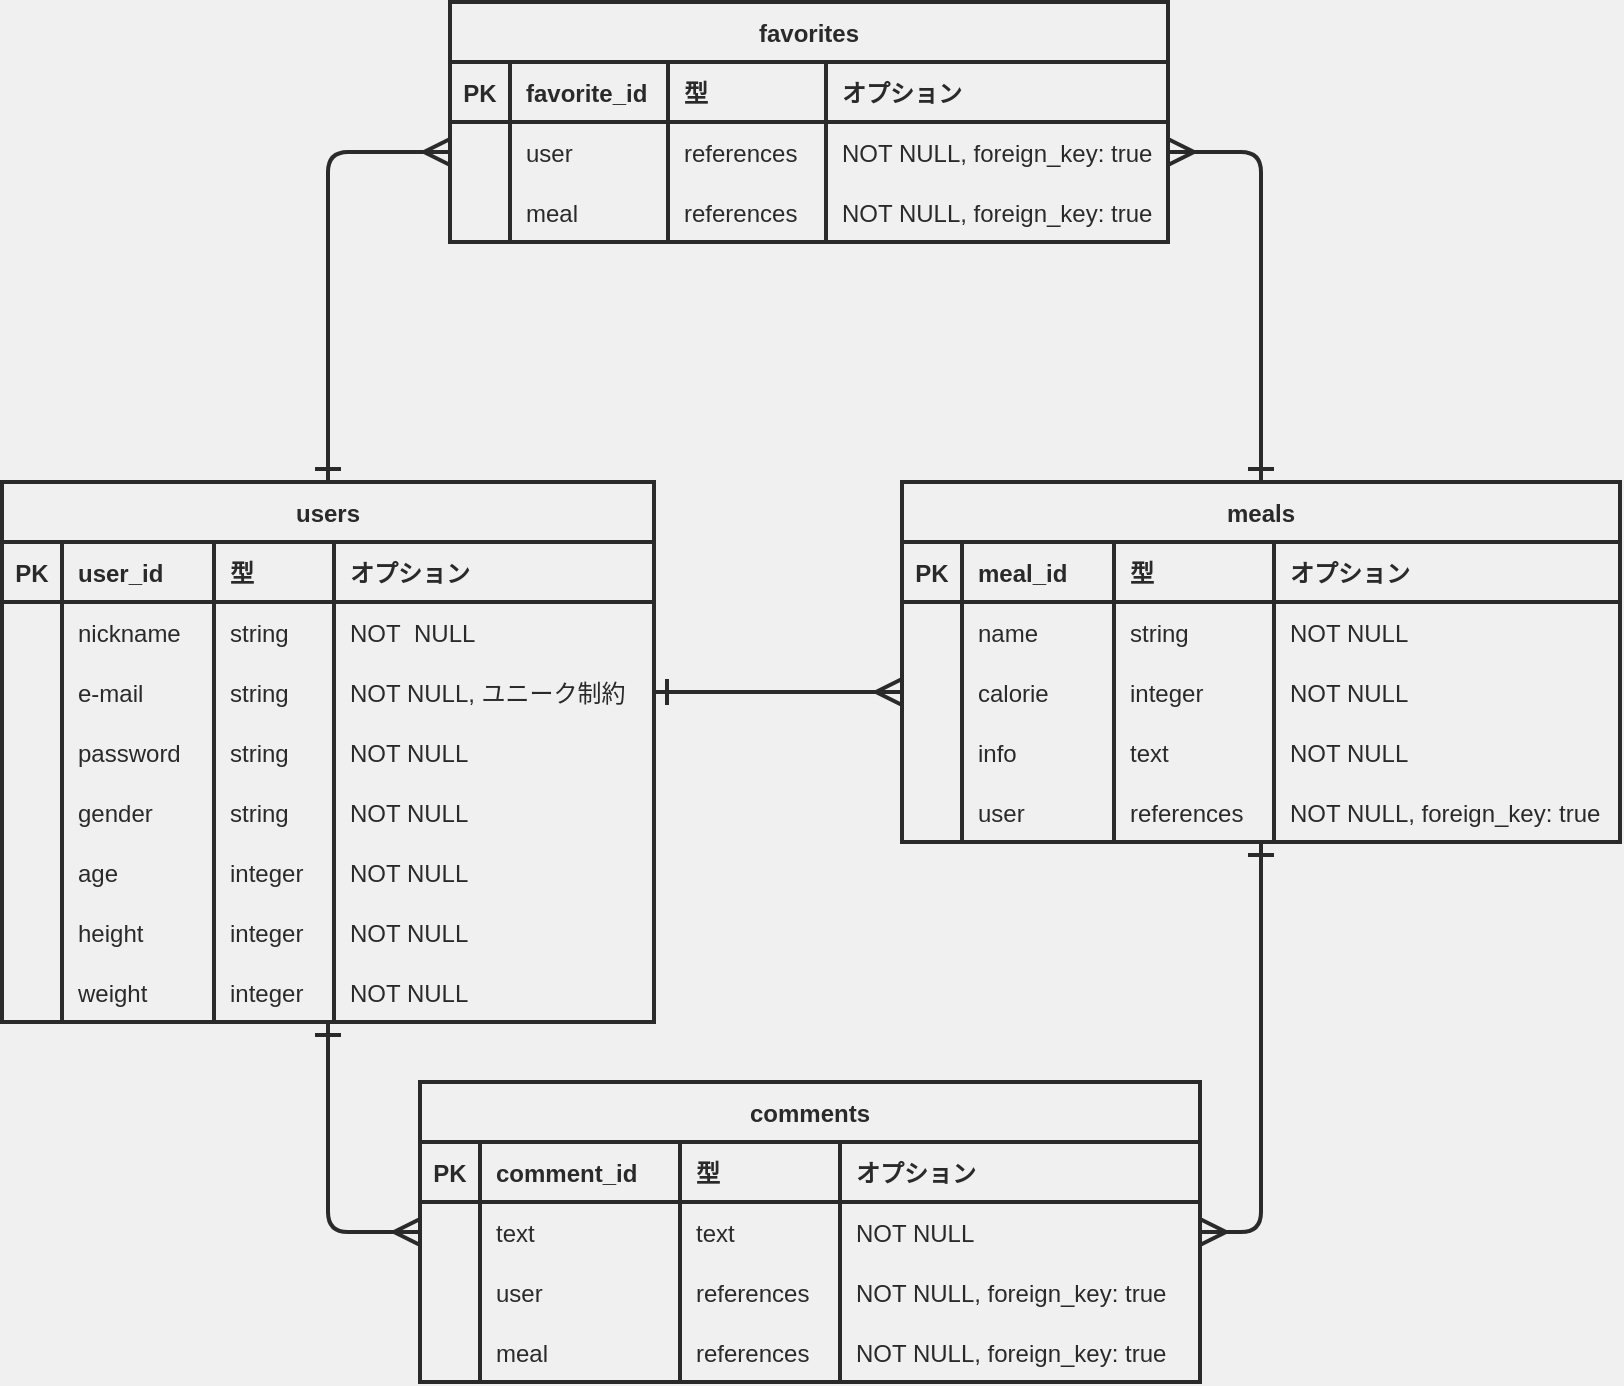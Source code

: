 <mxfile>
    <diagram id="DrynqbHt2Qc845_vZvNC" name="ページ1">
        <mxGraphModel dx="728" dy="680" grid="1" gridSize="10" guides="1" tooltips="1" connect="1" arrows="1" fold="1" page="1" pageScale="1" pageWidth="827" pageHeight="1169" background="#F0F0F0" math="0" shadow="0">
            <root>
                <mxCell id="0"/>
                <mxCell id="1" parent="0"/>
                <mxCell id="2" value="users" style="shape=table;startSize=30;container=1;collapsible=1;childLayout=tableLayout;fixedRows=1;rowLines=0;fontStyle=1;align=center;resizeLast=1;labelBorderColor=none;fontColor=#2A2A2A;fillColor=none;strokeColor=#2A2A2A;strokeWidth=2;" vertex="1" parent="1">
                    <mxGeometry x="10" y="320" width="326" height="270" as="geometry"/>
                </mxCell>
                <mxCell id="3" value="" style="shape=partialRectangle;collapsible=0;dropTarget=0;pointerEvents=0;top=0;left=0;bottom=1;right=0;points=[[0,0.5],[1,0.5]];portConstraint=eastwest;labelBorderColor=none;fontColor=#2A2A2A;fillColor=none;strokeColor=#2A2A2A;strokeWidth=2;" vertex="1" parent="2">
                    <mxGeometry y="30" width="326" height="30" as="geometry"/>
                </mxCell>
                <mxCell id="4" value="PK" style="shape=partialRectangle;connectable=0;top=0;left=0;bottom=0;right=0;fontStyle=1;overflow=hidden;labelBorderColor=none;fontColor=#2A2A2A;fillColor=none;strokeColor=#2A2A2A;strokeWidth=2;" vertex="1" parent="3">
                    <mxGeometry width="30" height="30" as="geometry"/>
                </mxCell>
                <mxCell id="5" value="user_id" style="shape=partialRectangle;connectable=0;top=0;left=0;bottom=0;right=0;align=left;spacingLeft=6;fontStyle=1;overflow=hidden;labelBorderColor=none;fontColor=#2A2A2A;fillColor=none;strokeColor=#2A2A2A;strokeWidth=2;" vertex="1" parent="3">
                    <mxGeometry x="30" width="76" height="30" as="geometry"/>
                </mxCell>
                <mxCell id="31" value="型" style="shape=partialRectangle;connectable=0;top=0;left=0;bottom=0;right=0;align=left;spacingLeft=6;fontStyle=1;overflow=hidden;labelBorderColor=none;fontColor=#2A2A2A;fillColor=none;strokeColor=#2A2A2A;strokeWidth=2;" vertex="1" parent="3">
                    <mxGeometry x="106" width="60" height="30" as="geometry"/>
                </mxCell>
                <mxCell id="24" value="オプション" style="shape=partialRectangle;connectable=0;top=0;left=0;bottom=0;right=0;align=left;spacingLeft=6;fontStyle=1;overflow=hidden;labelBorderColor=none;fontColor=#2A2A2A;fillColor=none;strokeColor=#2A2A2A;strokeWidth=2;" vertex="1" parent="3">
                    <mxGeometry x="166" width="160" height="30" as="geometry"/>
                </mxCell>
                <mxCell id="6" value="" style="shape=partialRectangle;collapsible=0;dropTarget=0;pointerEvents=0;top=0;left=0;bottom=0;right=0;points=[[0,0.5],[1,0.5]];portConstraint=eastwest;labelBorderColor=none;fontColor=#2A2A2A;fillColor=none;strokeColor=#2A2A2A;strokeWidth=2;" vertex="1" parent="2">
                    <mxGeometry y="60" width="326" height="30" as="geometry"/>
                </mxCell>
                <mxCell id="7" value="" style="shape=partialRectangle;connectable=0;top=0;left=0;bottom=0;right=0;editable=1;overflow=hidden;labelBorderColor=none;fontColor=#2A2A2A;fillColor=none;strokeColor=#2A2A2A;strokeWidth=2;" vertex="1" parent="6">
                    <mxGeometry width="30" height="30" as="geometry"/>
                </mxCell>
                <mxCell id="8" value="nickname" style="shape=partialRectangle;connectable=0;top=0;left=0;bottom=0;right=0;align=left;spacingLeft=6;overflow=hidden;labelBorderColor=none;fontColor=#2A2A2A;fillColor=none;strokeColor=#2A2A2A;strokeWidth=2;" vertex="1" parent="6">
                    <mxGeometry x="30" width="76" height="30" as="geometry"/>
                </mxCell>
                <mxCell id="32" value="string" style="shape=partialRectangle;connectable=0;top=0;left=0;bottom=0;right=0;align=left;spacingLeft=6;overflow=hidden;labelBorderColor=none;fontColor=#2A2A2A;fillColor=none;strokeColor=#2A2A2A;strokeWidth=2;" vertex="1" parent="6">
                    <mxGeometry x="106" width="60" height="30" as="geometry"/>
                </mxCell>
                <mxCell id="25" value="NOT  NULL" style="shape=partialRectangle;connectable=0;top=0;left=0;bottom=0;right=0;align=left;spacingLeft=6;overflow=hidden;labelBorderColor=none;fontColor=#2A2A2A;fillColor=none;strokeColor=#2A2A2A;strokeWidth=2;" vertex="1" parent="6">
                    <mxGeometry x="166" width="160" height="30" as="geometry"/>
                </mxCell>
                <mxCell id="15" value="" style="shape=partialRectangle;collapsible=0;dropTarget=0;pointerEvents=0;top=0;left=0;bottom=0;right=0;points=[[0,0.5],[1,0.5]];portConstraint=eastwest;labelBorderColor=none;fontColor=#2A2A2A;fillColor=none;strokeColor=#2A2A2A;strokeWidth=2;" vertex="1" parent="2">
                    <mxGeometry y="90" width="326" height="30" as="geometry"/>
                </mxCell>
                <mxCell id="16" value="" style="shape=partialRectangle;connectable=0;top=0;left=0;bottom=0;right=0;editable=1;overflow=hidden;labelBorderColor=none;fontColor=#2A2A2A;fillColor=none;strokeColor=#2A2A2A;strokeWidth=2;" vertex="1" parent="15">
                    <mxGeometry width="30" height="30" as="geometry"/>
                </mxCell>
                <mxCell id="17" value="e-mail" style="shape=partialRectangle;connectable=0;top=0;left=0;bottom=0;right=0;align=left;spacingLeft=6;overflow=hidden;labelBorderColor=none;fontColor=#2A2A2A;fillColor=none;strokeColor=#2A2A2A;strokeWidth=2;" vertex="1" parent="15">
                    <mxGeometry x="30" width="76" height="30" as="geometry"/>
                </mxCell>
                <mxCell id="33" value="string " style="shape=partialRectangle;connectable=0;top=0;left=0;bottom=0;right=0;align=left;spacingLeft=6;overflow=hidden;labelBorderColor=none;fontColor=#2A2A2A;fillColor=none;strokeColor=#2A2A2A;strokeWidth=2;" vertex="1" parent="15">
                    <mxGeometry x="106" width="60" height="30" as="geometry"/>
                </mxCell>
                <mxCell id="26" value="NOT NULL, ユニーク制約" style="shape=partialRectangle;connectable=0;top=0;left=0;bottom=0;right=0;align=left;spacingLeft=6;overflow=hidden;labelBorderColor=none;fontColor=#2A2A2A;fillColor=none;strokeColor=#2A2A2A;strokeWidth=2;" vertex="1" parent="15">
                    <mxGeometry x="166" width="160" height="30" as="geometry"/>
                </mxCell>
                <mxCell id="9" value="" style="shape=partialRectangle;collapsible=0;dropTarget=0;pointerEvents=0;top=0;left=0;bottom=0;right=0;points=[[0,0.5],[1,0.5]];portConstraint=eastwest;labelBorderColor=none;fontColor=#2A2A2A;fillColor=none;strokeColor=#2A2A2A;strokeWidth=2;" vertex="1" parent="2">
                    <mxGeometry y="120" width="326" height="30" as="geometry"/>
                </mxCell>
                <mxCell id="10" value="" style="shape=partialRectangle;connectable=0;top=0;left=0;bottom=0;right=0;editable=1;overflow=hidden;labelBorderColor=none;fontColor=#2A2A2A;fillColor=none;strokeColor=#2A2A2A;strokeWidth=2;" vertex="1" parent="9">
                    <mxGeometry width="30" height="30" as="geometry"/>
                </mxCell>
                <mxCell id="11" value="password" style="shape=partialRectangle;connectable=0;top=0;left=0;bottom=0;right=0;align=left;spacingLeft=6;overflow=hidden;labelBorderColor=none;fontColor=#2A2A2A;fillColor=none;strokeColor=#2A2A2A;strokeWidth=2;" vertex="1" parent="9">
                    <mxGeometry x="30" width="76" height="30" as="geometry"/>
                </mxCell>
                <mxCell id="34" value="string" style="shape=partialRectangle;connectable=0;top=0;left=0;bottom=0;right=0;align=left;spacingLeft=6;overflow=hidden;labelBorderColor=none;fontColor=#2A2A2A;fillColor=none;strokeColor=#2A2A2A;strokeWidth=2;" vertex="1" parent="9">
                    <mxGeometry x="106" width="60" height="30" as="geometry"/>
                </mxCell>
                <mxCell id="27" value="NOT NULL" style="shape=partialRectangle;connectable=0;top=0;left=0;bottom=0;right=0;align=left;spacingLeft=6;overflow=hidden;labelBorderColor=none;fontColor=#2A2A2A;fillColor=none;strokeColor=#2A2A2A;strokeWidth=2;" vertex="1" parent="9">
                    <mxGeometry x="166" width="160" height="30" as="geometry"/>
                </mxCell>
                <mxCell id="21" value="" style="shape=partialRectangle;collapsible=0;dropTarget=0;pointerEvents=0;top=0;left=0;bottom=0;right=0;points=[[0,0.5],[1,0.5]];portConstraint=eastwest;labelBorderColor=none;fontColor=#2A2A2A;fillColor=none;strokeColor=#2A2A2A;strokeWidth=2;" vertex="1" parent="2">
                    <mxGeometry y="150" width="326" height="30" as="geometry"/>
                </mxCell>
                <mxCell id="22" value="" style="shape=partialRectangle;connectable=0;top=0;left=0;bottom=0;right=0;editable=1;overflow=hidden;labelBorderColor=none;fontColor=#2A2A2A;fillColor=none;strokeColor=#2A2A2A;strokeWidth=2;" vertex="1" parent="21">
                    <mxGeometry width="30" height="30" as="geometry"/>
                </mxCell>
                <mxCell id="23" value="gender" style="shape=partialRectangle;connectable=0;top=0;left=0;bottom=0;right=0;align=left;spacingLeft=6;overflow=hidden;labelBorderColor=none;fontColor=#2A2A2A;fillColor=none;strokeColor=#2A2A2A;strokeWidth=2;" vertex="1" parent="21">
                    <mxGeometry x="30" width="76" height="30" as="geometry"/>
                </mxCell>
                <mxCell id="35" value="string" style="shape=partialRectangle;connectable=0;top=0;left=0;bottom=0;right=0;align=left;spacingLeft=6;overflow=hidden;labelBorderColor=none;fontColor=#2A2A2A;fillColor=none;strokeColor=#2A2A2A;strokeWidth=2;" vertex="1" parent="21">
                    <mxGeometry x="106" width="60" height="30" as="geometry"/>
                </mxCell>
                <mxCell id="28" value="NOT NULL" style="shape=partialRectangle;connectable=0;top=0;left=0;bottom=0;right=0;align=left;spacingLeft=6;overflow=hidden;labelBorderColor=none;fontColor=#2A2A2A;fillColor=none;strokeColor=#2A2A2A;strokeWidth=2;" vertex="1" parent="21">
                    <mxGeometry x="166" width="160" height="30" as="geometry"/>
                </mxCell>
                <mxCell id="112" value="" style="shape=partialRectangle;collapsible=0;dropTarget=0;pointerEvents=0;top=0;left=0;bottom=0;right=0;points=[[0,0.5],[1,0.5]];portConstraint=eastwest;labelBorderColor=none;fontColor=#2A2A2A;fillColor=none;strokeColor=#2A2A2A;strokeWidth=2;" vertex="1" parent="2">
                    <mxGeometry y="180" width="326" height="30" as="geometry"/>
                </mxCell>
                <mxCell id="113" value="" style="shape=partialRectangle;connectable=0;top=0;left=0;bottom=0;right=0;editable=1;overflow=hidden;labelBorderColor=none;fontColor=#2A2A2A;fillColor=none;strokeColor=#2A2A2A;strokeWidth=2;" vertex="1" parent="112">
                    <mxGeometry width="30" height="30" as="geometry"/>
                </mxCell>
                <mxCell id="114" value="age" style="shape=partialRectangle;connectable=0;top=0;left=0;bottom=0;right=0;align=left;spacingLeft=6;overflow=hidden;labelBorderColor=none;fontColor=#2A2A2A;fillColor=none;strokeColor=#2A2A2A;strokeWidth=2;" vertex="1" parent="112">
                    <mxGeometry x="30" width="76" height="30" as="geometry"/>
                </mxCell>
                <mxCell id="115" value="integer" style="shape=partialRectangle;connectable=0;top=0;left=0;bottom=0;right=0;align=left;spacingLeft=6;overflow=hidden;labelBorderColor=none;fontColor=#2A2A2A;fillColor=none;strokeColor=#2A2A2A;strokeWidth=2;" vertex="1" parent="112">
                    <mxGeometry x="106" width="60" height="30" as="geometry"/>
                </mxCell>
                <mxCell id="116" value="NOT NULL" style="shape=partialRectangle;connectable=0;top=0;left=0;bottom=0;right=0;align=left;spacingLeft=6;overflow=hidden;labelBorderColor=none;fontColor=#2A2A2A;fillColor=none;strokeColor=#2A2A2A;strokeWidth=2;" vertex="1" parent="112">
                    <mxGeometry x="166" width="160" height="30" as="geometry"/>
                </mxCell>
                <mxCell id="12" value="" style="shape=partialRectangle;collapsible=0;dropTarget=0;pointerEvents=0;top=0;left=0;bottom=0;right=0;points=[[0,0.5],[1,0.5]];portConstraint=eastwest;labelBorderColor=none;fontColor=#2A2A2A;fillColor=none;strokeColor=#2A2A2A;strokeWidth=2;" vertex="1" parent="2">
                    <mxGeometry y="210" width="326" height="30" as="geometry"/>
                </mxCell>
                <mxCell id="13" value="" style="shape=partialRectangle;connectable=0;top=0;left=0;bottom=0;right=0;editable=1;overflow=hidden;labelBorderColor=none;fontColor=#2A2A2A;fillColor=none;strokeColor=#2A2A2A;strokeWidth=2;" vertex="1" parent="12">
                    <mxGeometry width="30" height="30" as="geometry"/>
                </mxCell>
                <mxCell id="14" value="height" style="shape=partialRectangle;connectable=0;top=0;left=0;bottom=0;right=0;align=left;spacingLeft=6;overflow=hidden;labelBorderColor=none;fontColor=#2A2A2A;fillColor=none;strokeColor=#2A2A2A;strokeWidth=2;" vertex="1" parent="12">
                    <mxGeometry x="30" width="76" height="30" as="geometry"/>
                </mxCell>
                <mxCell id="36" value="integer" style="shape=partialRectangle;connectable=0;top=0;left=0;bottom=0;right=0;align=left;spacingLeft=6;overflow=hidden;labelBorderColor=none;fontColor=#2A2A2A;fillColor=none;strokeColor=#2A2A2A;strokeWidth=2;" vertex="1" parent="12">
                    <mxGeometry x="106" width="60" height="30" as="geometry"/>
                </mxCell>
                <mxCell id="29" value="NOT NULL" style="shape=partialRectangle;connectable=0;top=0;left=0;bottom=0;right=0;align=left;spacingLeft=6;overflow=hidden;labelBorderColor=none;fontColor=#2A2A2A;fillColor=none;strokeColor=#2A2A2A;strokeWidth=2;" vertex="1" parent="12">
                    <mxGeometry x="166" width="160" height="30" as="geometry"/>
                </mxCell>
                <mxCell id="18" value="" style="shape=partialRectangle;collapsible=0;dropTarget=0;pointerEvents=0;top=0;left=0;bottom=0;right=0;points=[[0,0.5],[1,0.5]];portConstraint=eastwest;labelBorderColor=none;fontColor=#2A2A2A;fillColor=none;strokeColor=#2A2A2A;strokeWidth=2;" vertex="1" parent="2">
                    <mxGeometry y="240" width="326" height="30" as="geometry"/>
                </mxCell>
                <mxCell id="19" value="" style="shape=partialRectangle;connectable=0;top=0;left=0;bottom=0;right=0;editable=1;overflow=hidden;labelBorderColor=none;fontColor=#2A2A2A;fillColor=none;strokeColor=#2A2A2A;strokeWidth=2;" vertex="1" parent="18">
                    <mxGeometry width="30" height="30" as="geometry"/>
                </mxCell>
                <mxCell id="20" value="weight" style="shape=partialRectangle;connectable=0;top=0;left=0;bottom=0;right=0;align=left;spacingLeft=6;overflow=hidden;labelBorderColor=none;fontColor=#2A2A2A;fillColor=none;strokeColor=#2A2A2A;strokeWidth=2;" vertex="1" parent="18">
                    <mxGeometry x="30" width="76" height="30" as="geometry"/>
                </mxCell>
                <mxCell id="37" value="integer" style="shape=partialRectangle;connectable=0;top=0;left=0;bottom=0;right=0;align=left;spacingLeft=6;overflow=hidden;labelBorderColor=none;fontColor=#2A2A2A;fillColor=none;strokeColor=#2A2A2A;strokeWidth=2;" vertex="1" parent="18">
                    <mxGeometry x="106" width="60" height="30" as="geometry"/>
                </mxCell>
                <mxCell id="30" value="NOT NULL" style="shape=partialRectangle;connectable=0;top=0;left=0;bottom=0;right=0;align=left;spacingLeft=6;overflow=hidden;labelBorderColor=none;fontColor=#2A2A2A;fillColor=none;strokeColor=#2A2A2A;strokeWidth=2;" vertex="1" parent="18">
                    <mxGeometry x="166" width="160" height="30" as="geometry"/>
                </mxCell>
                <mxCell id="38" value="meals" style="shape=table;startSize=30;container=1;collapsible=1;childLayout=tableLayout;fixedRows=1;rowLines=0;fontStyle=1;align=center;resizeLast=1;fontColor=#2A2A2A;fillColor=none;strokeColor=#2A2A2A;strokeWidth=2;" vertex="1" parent="1">
                    <mxGeometry x="460" y="320" width="359" height="180" as="geometry"/>
                </mxCell>
                <mxCell id="39" value="" style="shape=partialRectangle;collapsible=0;dropTarget=0;pointerEvents=0;top=0;left=0;bottom=1;right=0;points=[[0,0.5],[1,0.5]];portConstraint=eastwest;fontColor=#2A2A2A;fillColor=none;strokeColor=#2A2A2A;strokeWidth=2;" vertex="1" parent="38">
                    <mxGeometry y="30" width="359" height="30" as="geometry"/>
                </mxCell>
                <mxCell id="40" value="PK" style="shape=partialRectangle;connectable=0;top=0;left=0;bottom=0;right=0;fontStyle=1;overflow=hidden;fontColor=#2A2A2A;fillColor=none;strokeColor=#2A2A2A;strokeWidth=2;" vertex="1" parent="39">
                    <mxGeometry width="30" height="30" as="geometry"/>
                </mxCell>
                <mxCell id="41" value="meal_id" style="shape=partialRectangle;connectable=0;top=0;left=0;bottom=0;right=0;align=left;spacingLeft=6;fontStyle=1;overflow=hidden;fontColor=#2A2A2A;fillColor=none;strokeColor=#2A2A2A;strokeWidth=2;" vertex="1" parent="39">
                    <mxGeometry x="30" width="76" height="30" as="geometry"/>
                </mxCell>
                <mxCell id="54" value="型" style="shape=partialRectangle;connectable=0;top=0;left=0;bottom=0;right=0;align=left;spacingLeft=6;fontStyle=1;overflow=hidden;fontColor=#2A2A2A;fillColor=none;strokeColor=#2A2A2A;strokeWidth=2;" vertex="1" parent="39">
                    <mxGeometry x="106" width="80" height="30" as="geometry"/>
                </mxCell>
                <mxCell id="59" value="オプション" style="shape=partialRectangle;connectable=0;top=0;left=0;bottom=0;right=0;align=left;spacingLeft=6;fontStyle=1;overflow=hidden;fontColor=#2A2A2A;fillColor=none;strokeColor=#2A2A2A;strokeWidth=2;" vertex="1" parent="39">
                    <mxGeometry x="186" width="173" height="30" as="geometry"/>
                </mxCell>
                <mxCell id="42" value="" style="shape=partialRectangle;collapsible=0;dropTarget=0;pointerEvents=0;top=0;left=0;bottom=0;right=0;points=[[0,0.5],[1,0.5]];portConstraint=eastwest;fontColor=#2A2A2A;fillColor=none;strokeColor=#2A2A2A;strokeWidth=2;" vertex="1" parent="38">
                    <mxGeometry y="60" width="359" height="30" as="geometry"/>
                </mxCell>
                <mxCell id="43" value="" style="shape=partialRectangle;connectable=0;top=0;left=0;bottom=0;right=0;editable=1;overflow=hidden;fontColor=#2A2A2A;fillColor=none;strokeColor=#2A2A2A;strokeWidth=2;" vertex="1" parent="42">
                    <mxGeometry width="30" height="30" as="geometry"/>
                </mxCell>
                <mxCell id="44" value="name" style="shape=partialRectangle;connectable=0;top=0;left=0;bottom=0;right=0;align=left;spacingLeft=6;overflow=hidden;fontColor=#2A2A2A;fillColor=none;strokeColor=#2A2A2A;strokeWidth=2;" vertex="1" parent="42">
                    <mxGeometry x="30" width="76" height="30" as="geometry"/>
                </mxCell>
                <mxCell id="55" value="string" style="shape=partialRectangle;connectable=0;top=0;left=0;bottom=0;right=0;align=left;spacingLeft=6;overflow=hidden;fontColor=#2A2A2A;fillColor=none;strokeColor=#2A2A2A;strokeWidth=2;" vertex="1" parent="42">
                    <mxGeometry x="106" width="80" height="30" as="geometry"/>
                </mxCell>
                <mxCell id="60" value="NOT NULL" style="shape=partialRectangle;connectable=0;top=0;left=0;bottom=0;right=0;align=left;spacingLeft=6;overflow=hidden;fontColor=#2A2A2A;fillColor=none;strokeColor=#2A2A2A;strokeWidth=2;" vertex="1" parent="42">
                    <mxGeometry x="186" width="173" height="30" as="geometry"/>
                </mxCell>
                <mxCell id="45" value="" style="shape=partialRectangle;collapsible=0;dropTarget=0;pointerEvents=0;top=0;left=0;bottom=0;right=0;points=[[0,0.5],[1,0.5]];portConstraint=eastwest;fontColor=#2A2A2A;fillColor=none;strokeColor=#2A2A2A;strokeWidth=2;" vertex="1" parent="38">
                    <mxGeometry y="90" width="359" height="30" as="geometry"/>
                </mxCell>
                <mxCell id="46" value="" style="shape=partialRectangle;connectable=0;top=0;left=0;bottom=0;right=0;editable=1;overflow=hidden;fontColor=#2A2A2A;fillColor=none;strokeColor=#2A2A2A;strokeWidth=2;" vertex="1" parent="45">
                    <mxGeometry width="30" height="30" as="geometry"/>
                </mxCell>
                <mxCell id="47" value="calorie" style="shape=partialRectangle;connectable=0;top=0;left=0;bottom=0;right=0;align=left;spacingLeft=6;overflow=hidden;fontColor=#2A2A2A;fillColor=none;strokeColor=#2A2A2A;strokeWidth=2;" vertex="1" parent="45">
                    <mxGeometry x="30" width="76" height="30" as="geometry"/>
                </mxCell>
                <mxCell id="56" value="integer" style="shape=partialRectangle;connectable=0;top=0;left=0;bottom=0;right=0;align=left;spacingLeft=6;overflow=hidden;fontColor=#2A2A2A;fillColor=none;strokeColor=#2A2A2A;strokeWidth=2;" vertex="1" parent="45">
                    <mxGeometry x="106" width="80" height="30" as="geometry"/>
                </mxCell>
                <mxCell id="61" value="NOT NULL" style="shape=partialRectangle;connectable=0;top=0;left=0;bottom=0;right=0;align=left;spacingLeft=6;overflow=hidden;fontColor=#2A2A2A;fillColor=none;strokeColor=#2A2A2A;strokeWidth=2;" vertex="1" parent="45">
                    <mxGeometry x="186" width="173" height="30" as="geometry"/>
                </mxCell>
                <mxCell id="48" value="" style="shape=partialRectangle;collapsible=0;dropTarget=0;pointerEvents=0;top=0;left=0;bottom=0;right=0;points=[[0,0.5],[1,0.5]];portConstraint=eastwest;fontColor=#2A2A2A;fillColor=none;strokeColor=#2A2A2A;strokeWidth=2;" vertex="1" parent="38">
                    <mxGeometry y="120" width="359" height="30" as="geometry"/>
                </mxCell>
                <mxCell id="49" value="" style="shape=partialRectangle;connectable=0;top=0;left=0;bottom=0;right=0;editable=1;overflow=hidden;fontColor=#2A2A2A;fillColor=none;strokeColor=#2A2A2A;strokeWidth=2;" vertex="1" parent="48">
                    <mxGeometry width="30" height="30" as="geometry"/>
                </mxCell>
                <mxCell id="50" value="info" style="shape=partialRectangle;connectable=0;top=0;left=0;bottom=0;right=0;align=left;spacingLeft=6;overflow=hidden;fontColor=#2A2A2A;fillColor=none;strokeColor=#2A2A2A;strokeWidth=2;" vertex="1" parent="48">
                    <mxGeometry x="30" width="76" height="30" as="geometry"/>
                </mxCell>
                <mxCell id="57" value="text" style="shape=partialRectangle;connectable=0;top=0;left=0;bottom=0;right=0;align=left;spacingLeft=6;overflow=hidden;fontColor=#2A2A2A;fillColor=none;strokeColor=#2A2A2A;strokeWidth=2;" vertex="1" parent="48">
                    <mxGeometry x="106" width="80" height="30" as="geometry"/>
                </mxCell>
                <mxCell id="62" value="NOT NULL" style="shape=partialRectangle;connectable=0;top=0;left=0;bottom=0;right=0;align=left;spacingLeft=6;overflow=hidden;fontColor=#2A2A2A;fillColor=none;strokeColor=#2A2A2A;strokeWidth=2;" vertex="1" parent="48">
                    <mxGeometry x="186" width="173" height="30" as="geometry"/>
                </mxCell>
                <mxCell id="51" value="" style="shape=partialRectangle;collapsible=0;dropTarget=0;pointerEvents=0;top=0;left=0;bottom=0;right=0;points=[[0,0.5],[1,0.5]];portConstraint=eastwest;fontColor=#2A2A2A;fillColor=none;strokeColor=#2A2A2A;strokeWidth=2;" vertex="1" parent="38">
                    <mxGeometry y="150" width="359" height="30" as="geometry"/>
                </mxCell>
                <mxCell id="52" value="" style="shape=partialRectangle;connectable=0;top=0;left=0;bottom=0;right=0;editable=1;overflow=hidden;fontColor=#2A2A2A;fillColor=none;strokeColor=#2A2A2A;strokeWidth=2;" vertex="1" parent="51">
                    <mxGeometry width="30" height="30" as="geometry"/>
                </mxCell>
                <mxCell id="53" value="user" style="shape=partialRectangle;connectable=0;top=0;left=0;bottom=0;right=0;align=left;spacingLeft=6;overflow=hidden;fontColor=#2A2A2A;fillColor=none;strokeColor=#2A2A2A;strokeWidth=2;" vertex="1" parent="51">
                    <mxGeometry x="30" width="76" height="30" as="geometry"/>
                </mxCell>
                <mxCell id="58" value="references" style="shape=partialRectangle;connectable=0;top=0;left=0;bottom=0;right=0;align=left;spacingLeft=6;overflow=hidden;fontColor=#2A2A2A;fillColor=none;strokeColor=#2A2A2A;strokeWidth=2;" vertex="1" parent="51">
                    <mxGeometry x="106" width="80" height="30" as="geometry"/>
                </mxCell>
                <mxCell id="63" value="NOT NULL, foreign_key: true" style="shape=partialRectangle;connectable=0;top=0;left=0;bottom=0;right=0;align=left;spacingLeft=6;overflow=hidden;fontColor=#2A2A2A;fillColor=none;strokeColor=#2A2A2A;strokeWidth=2;" vertex="1" parent="51">
                    <mxGeometry x="186" width="173" height="30" as="geometry"/>
                </mxCell>
                <mxCell id="64" value="comments" style="shape=table;startSize=30;container=1;collapsible=1;childLayout=tableLayout;fixedRows=1;rowLines=0;fontStyle=1;align=center;resizeLast=1;fontColor=#2A2A2A;fillColor=none;strokeColor=#2A2A2A;strokeWidth=2;" vertex="1" parent="1">
                    <mxGeometry x="219" y="620" width="390" height="150" as="geometry"/>
                </mxCell>
                <mxCell id="65" value="" style="shape=partialRectangle;collapsible=0;dropTarget=0;pointerEvents=0;top=0;left=0;bottom=1;right=0;points=[[0,0.5],[1,0.5]];portConstraint=eastwest;fontColor=#2A2A2A;fillColor=none;strokeColor=#2A2A2A;strokeWidth=2;" vertex="1" parent="64">
                    <mxGeometry y="30" width="390" height="30" as="geometry"/>
                </mxCell>
                <mxCell id="66" value="PK" style="shape=partialRectangle;connectable=0;top=0;left=0;bottom=0;right=0;fontStyle=1;overflow=hidden;fontColor=#2A2A2A;fillColor=none;strokeColor=#2A2A2A;strokeWidth=2;" vertex="1" parent="65">
                    <mxGeometry width="30" height="30" as="geometry"/>
                </mxCell>
                <mxCell id="67" value="comment_id" style="shape=partialRectangle;connectable=0;top=0;left=0;bottom=0;right=0;align=left;spacingLeft=6;fontStyle=1;overflow=hidden;fontColor=#2A2A2A;fillColor=none;strokeColor=#2A2A2A;strokeWidth=2;" vertex="1" parent="65">
                    <mxGeometry x="30" width="100" height="30" as="geometry"/>
                </mxCell>
                <mxCell id="81" value="型" style="shape=partialRectangle;connectable=0;top=0;left=0;bottom=0;right=0;align=left;spacingLeft=6;fontStyle=1;overflow=hidden;fontColor=#2A2A2A;fillColor=none;strokeColor=#2A2A2A;strokeWidth=2;" vertex="1" parent="65">
                    <mxGeometry x="130" width="80" height="30" as="geometry"/>
                </mxCell>
                <mxCell id="77" value="オプション" style="shape=partialRectangle;connectable=0;top=0;left=0;bottom=0;right=0;align=left;spacingLeft=6;fontStyle=1;overflow=hidden;fontColor=#2A2A2A;fillColor=none;strokeColor=#2A2A2A;strokeWidth=2;" vertex="1" parent="65">
                    <mxGeometry x="210" width="180" height="30" as="geometry"/>
                </mxCell>
                <mxCell id="68" value="" style="shape=partialRectangle;collapsible=0;dropTarget=0;pointerEvents=0;top=0;left=0;bottom=0;right=0;points=[[0,0.5],[1,0.5]];portConstraint=eastwest;fontColor=#2A2A2A;fillColor=none;strokeColor=#2A2A2A;strokeWidth=2;" vertex="1" parent="64">
                    <mxGeometry y="60" width="390" height="30" as="geometry"/>
                </mxCell>
                <mxCell id="69" value="" style="shape=partialRectangle;connectable=0;top=0;left=0;bottom=0;right=0;editable=1;overflow=hidden;fontColor=#2A2A2A;fillColor=none;strokeColor=#2A2A2A;strokeWidth=2;" vertex="1" parent="68">
                    <mxGeometry width="30" height="30" as="geometry"/>
                </mxCell>
                <mxCell id="70" value="text" style="shape=partialRectangle;connectable=0;top=0;left=0;bottom=0;right=0;align=left;spacingLeft=6;overflow=hidden;fontColor=#2A2A2A;fillColor=none;strokeColor=#2A2A2A;strokeWidth=2;" vertex="1" parent="68">
                    <mxGeometry x="30" width="100" height="30" as="geometry"/>
                </mxCell>
                <mxCell id="82" value="text" style="shape=partialRectangle;connectable=0;top=0;left=0;bottom=0;right=0;align=left;spacingLeft=6;overflow=hidden;fontColor=#2A2A2A;fillColor=none;strokeColor=#2A2A2A;strokeWidth=2;" vertex="1" parent="68">
                    <mxGeometry x="130" width="80" height="30" as="geometry"/>
                </mxCell>
                <mxCell id="78" value="NOT NULL" style="shape=partialRectangle;connectable=0;top=0;left=0;bottom=0;right=0;align=left;spacingLeft=6;overflow=hidden;fontColor=#2A2A2A;fillColor=none;strokeColor=#2A2A2A;strokeWidth=2;" vertex="1" parent="68">
                    <mxGeometry x="210" width="180" height="30" as="geometry"/>
                </mxCell>
                <mxCell id="71" value="" style="shape=partialRectangle;collapsible=0;dropTarget=0;pointerEvents=0;top=0;left=0;bottom=0;right=0;points=[[0,0.5],[1,0.5]];portConstraint=eastwest;fontColor=#2A2A2A;fillColor=none;strokeColor=#2A2A2A;strokeWidth=2;" vertex="1" parent="64">
                    <mxGeometry y="90" width="390" height="30" as="geometry"/>
                </mxCell>
                <mxCell id="72" value="" style="shape=partialRectangle;connectable=0;top=0;left=0;bottom=0;right=0;editable=1;overflow=hidden;fontColor=#2A2A2A;fillColor=none;strokeColor=#2A2A2A;strokeWidth=2;" vertex="1" parent="71">
                    <mxGeometry width="30" height="30" as="geometry"/>
                </mxCell>
                <mxCell id="73" value="user" style="shape=partialRectangle;connectable=0;top=0;left=0;bottom=0;right=0;align=left;spacingLeft=6;overflow=hidden;fontColor=#2A2A2A;fillColor=none;strokeColor=#2A2A2A;strokeWidth=2;" vertex="1" parent="71">
                    <mxGeometry x="30" width="100" height="30" as="geometry"/>
                </mxCell>
                <mxCell id="83" value="references" style="shape=partialRectangle;connectable=0;top=0;left=0;bottom=0;right=0;align=left;spacingLeft=6;overflow=hidden;fontColor=#2A2A2A;fillColor=none;strokeColor=#2A2A2A;strokeWidth=2;" vertex="1" parent="71">
                    <mxGeometry x="130" width="80" height="30" as="geometry"/>
                </mxCell>
                <mxCell id="79" value="NOT NULL, foreign_key: true" style="shape=partialRectangle;connectable=0;top=0;left=0;bottom=0;right=0;align=left;spacingLeft=6;overflow=hidden;fontColor=#2A2A2A;fillColor=none;strokeColor=#2A2A2A;strokeWidth=2;" vertex="1" parent="71">
                    <mxGeometry x="210" width="180" height="30" as="geometry"/>
                </mxCell>
                <mxCell id="74" value="" style="shape=partialRectangle;collapsible=0;dropTarget=0;pointerEvents=0;top=0;left=0;bottom=0;right=0;points=[[0,0.5],[1,0.5]];portConstraint=eastwest;fontColor=#2A2A2A;fillColor=none;strokeColor=#2A2A2A;strokeWidth=2;" vertex="1" parent="64">
                    <mxGeometry y="120" width="390" height="30" as="geometry"/>
                </mxCell>
                <mxCell id="75" value="" style="shape=partialRectangle;connectable=0;top=0;left=0;bottom=0;right=0;editable=1;overflow=hidden;fontColor=#2A2A2A;fillColor=none;strokeColor=#2A2A2A;strokeWidth=2;" vertex="1" parent="74">
                    <mxGeometry width="30" height="30" as="geometry"/>
                </mxCell>
                <mxCell id="76" value="meal" style="shape=partialRectangle;connectable=0;top=0;left=0;bottom=0;right=0;align=left;spacingLeft=6;overflow=hidden;fontColor=#2A2A2A;fillColor=none;strokeColor=#2A2A2A;strokeWidth=2;" vertex="1" parent="74">
                    <mxGeometry x="30" width="100" height="30" as="geometry"/>
                </mxCell>
                <mxCell id="84" value="references" style="shape=partialRectangle;connectable=0;top=0;left=0;bottom=0;right=0;align=left;spacingLeft=6;overflow=hidden;fontColor=#2A2A2A;fillColor=none;strokeColor=#2A2A2A;strokeWidth=2;" vertex="1" parent="74">
                    <mxGeometry x="130" width="80" height="30" as="geometry"/>
                </mxCell>
                <mxCell id="80" value="NOT NULL, foreign_key: true" style="shape=partialRectangle;connectable=0;top=0;left=0;bottom=0;right=0;align=left;spacingLeft=6;overflow=hidden;fontColor=#2A2A2A;fillColor=none;strokeColor=#2A2A2A;strokeWidth=2;" vertex="1" parent="74">
                    <mxGeometry x="210" width="180" height="30" as="geometry"/>
                </mxCell>
                <mxCell id="85" value="favorites" style="shape=table;startSize=30;container=1;collapsible=1;childLayout=tableLayout;fixedRows=1;rowLines=0;fontStyle=1;align=center;resizeLast=1;strokeWidth=2;perimeterSpacing=0;fillColor=none;fontColor=#2A2A2A;strokeColor=#2A2A2A;" vertex="1" parent="1">
                    <mxGeometry x="234" y="80" width="359" height="120" as="geometry"/>
                </mxCell>
                <mxCell id="86" value="" style="shape=partialRectangle;collapsible=0;dropTarget=0;pointerEvents=0;top=0;left=0;bottom=1;right=0;points=[[0,0.5],[1,0.5]];portConstraint=eastwest;strokeWidth=2;perimeterSpacing=0;fillColor=none;fontColor=#2A2A2A;strokeColor=#2A2A2A;" vertex="1" parent="85">
                    <mxGeometry y="30" width="359" height="30" as="geometry"/>
                </mxCell>
                <mxCell id="87" value="PK" style="shape=partialRectangle;connectable=0;top=0;left=0;bottom=0;right=0;fontStyle=1;overflow=hidden;strokeWidth=2;perimeterSpacing=0;fillColor=none;fontColor=#2A2A2A;strokeColor=#2A2A2A;" vertex="1" parent="86">
                    <mxGeometry width="30" height="30" as="geometry"/>
                </mxCell>
                <mxCell id="88" value="favorite_id" style="shape=partialRectangle;connectable=0;top=0;left=0;bottom=0;right=0;align=left;spacingLeft=6;fontStyle=1;overflow=hidden;strokeWidth=2;perimeterSpacing=0;fillColor=none;fontColor=#2A2A2A;strokeColor=#2A2A2A;" vertex="1" parent="86">
                    <mxGeometry x="30" width="79" height="30" as="geometry"/>
                </mxCell>
                <mxCell id="101" value="型" style="shape=partialRectangle;connectable=0;top=0;left=0;bottom=0;right=0;align=left;spacingLeft=6;fontStyle=1;overflow=hidden;strokeWidth=2;perimeterSpacing=0;fillColor=none;fontColor=#2A2A2A;strokeColor=#2A2A2A;" vertex="1" parent="86">
                    <mxGeometry x="109" width="79" height="30" as="geometry"/>
                </mxCell>
                <mxCell id="98" value="オプション" style="shape=partialRectangle;connectable=0;top=0;left=0;bottom=0;right=0;align=left;spacingLeft=6;fontStyle=1;overflow=hidden;strokeWidth=2;perimeterSpacing=0;fillColor=none;fontColor=#2A2A2A;strokeColor=#2A2A2A;" vertex="1" parent="86">
                    <mxGeometry x="188" width="171" height="30" as="geometry"/>
                </mxCell>
                <mxCell id="89" value="" style="shape=partialRectangle;collapsible=0;dropTarget=0;pointerEvents=0;top=0;left=0;bottom=0;right=0;points=[[0,0.5],[1,0.5]];portConstraint=eastwest;strokeWidth=2;perimeterSpacing=0;fillColor=none;fontColor=#2A2A2A;strokeColor=#2A2A2A;" vertex="1" parent="85">
                    <mxGeometry y="60" width="359" height="30" as="geometry"/>
                </mxCell>
                <mxCell id="90" value="" style="shape=partialRectangle;connectable=0;top=0;left=0;bottom=0;right=0;editable=1;overflow=hidden;strokeWidth=2;perimeterSpacing=0;fillColor=none;fontColor=#2A2A2A;strokeColor=#2A2A2A;" vertex="1" parent="89">
                    <mxGeometry width="30" height="30" as="geometry"/>
                </mxCell>
                <mxCell id="91" value="user" style="shape=partialRectangle;connectable=0;top=0;left=0;bottom=0;right=0;align=left;spacingLeft=6;overflow=hidden;strokeWidth=2;perimeterSpacing=0;fillColor=none;fontColor=#2A2A2A;strokeColor=#2A2A2A;" vertex="1" parent="89">
                    <mxGeometry x="30" width="79" height="30" as="geometry"/>
                </mxCell>
                <mxCell id="102" value="references" style="shape=partialRectangle;connectable=0;top=0;left=0;bottom=0;right=0;align=left;spacingLeft=6;overflow=hidden;strokeWidth=2;perimeterSpacing=0;fillColor=none;fontColor=#2A2A2A;strokeColor=#2A2A2A;" vertex="1" parent="89">
                    <mxGeometry x="109" width="79" height="30" as="geometry"/>
                </mxCell>
                <mxCell id="99" value="NOT NULL, foreign_key: true" style="shape=partialRectangle;connectable=0;top=0;left=0;bottom=0;right=0;align=left;spacingLeft=6;overflow=hidden;strokeWidth=2;perimeterSpacing=0;fillColor=none;fontColor=#2A2A2A;strokeColor=#2A2A2A;" vertex="1" parent="89">
                    <mxGeometry x="188" width="171" height="30" as="geometry"/>
                </mxCell>
                <mxCell id="92" value="" style="shape=partialRectangle;collapsible=0;dropTarget=0;pointerEvents=0;top=0;left=0;bottom=0;right=0;points=[[0,0.5],[1,0.5]];portConstraint=eastwest;strokeWidth=2;perimeterSpacing=0;fillColor=none;fontColor=#2A2A2A;strokeColor=#2A2A2A;" vertex="1" parent="85">
                    <mxGeometry y="90" width="359" height="30" as="geometry"/>
                </mxCell>
                <mxCell id="93" value="" style="shape=partialRectangle;connectable=0;top=0;left=0;bottom=0;right=0;editable=1;overflow=hidden;strokeWidth=2;perimeterSpacing=0;fillColor=none;fontColor=#2A2A2A;strokeColor=#2A2A2A;" vertex="1" parent="92">
                    <mxGeometry width="30" height="30" as="geometry"/>
                </mxCell>
                <mxCell id="94" value="meal" style="shape=partialRectangle;connectable=0;top=0;left=0;bottom=0;right=0;align=left;spacingLeft=6;overflow=hidden;strokeWidth=2;perimeterSpacing=0;fillColor=none;fontColor=#2A2A2A;strokeColor=#2A2A2A;" vertex="1" parent="92">
                    <mxGeometry x="30" width="79" height="30" as="geometry"/>
                </mxCell>
                <mxCell id="103" value="references" style="shape=partialRectangle;connectable=0;top=0;left=0;bottom=0;right=0;align=left;spacingLeft=6;overflow=hidden;strokeWidth=2;perimeterSpacing=0;fillColor=none;fontColor=#2A2A2A;strokeColor=#2A2A2A;" vertex="1" parent="92">
                    <mxGeometry x="109" width="79" height="30" as="geometry"/>
                </mxCell>
                <mxCell id="100" value="NOT NULL, foreign_key: true" style="shape=partialRectangle;connectable=0;top=0;left=0;bottom=0;right=0;align=left;spacingLeft=6;overflow=hidden;strokeWidth=2;perimeterSpacing=0;fillColor=none;fontColor=#2A2A2A;strokeColor=#2A2A2A;" vertex="1" parent="92">
                    <mxGeometry x="188" width="171" height="30" as="geometry"/>
                </mxCell>
                <mxCell id="104" value="" style="edgeStyle=entityRelationEdgeStyle;fontSize=12;html=1;endArrow=ERmany;exitX=1;exitY=0.5;exitDx=0;exitDy=0;entryX=0;entryY=0.5;entryDx=0;entryDy=0;strokeWidth=2;endSize=10;startSize=10;startArrow=ERone;startFill=0;fontColor=#2A2A2A;strokeColor=#2A2A2A;" edge="1" parent="1" source="15" target="45">
                    <mxGeometry width="100" height="100" relative="1" as="geometry">
                        <mxPoint x="280" y="450" as="sourcePoint"/>
                        <mxPoint x="380" y="350" as="targetPoint"/>
                    </mxGeometry>
                </mxCell>
                <mxCell id="107" value="" style="edgeStyle=orthogonalEdgeStyle;fontSize=12;html=1;endArrow=ERmany;startSize=10;endSize=10;strokeWidth=2;entryX=0;entryY=0.5;entryDx=0;entryDy=0;exitX=0.5;exitY=0;exitDx=0;exitDy=0;startFill=0;startArrow=ERone;fontColor=#2A2A2A;strokeColor=#2A2A2A;" edge="1" parent="1" source="2" target="89">
                    <mxGeometry width="100" height="100" relative="1" as="geometry">
                        <mxPoint x="70" y="260" as="sourcePoint"/>
                        <mxPoint x="170" y="160" as="targetPoint"/>
                    </mxGeometry>
                </mxCell>
                <mxCell id="108" value="" style="edgeStyle=orthogonalEdgeStyle;fontSize=12;html=1;endArrow=ERmany;startSize=10;endSize=10;strokeWidth=2;entryX=1;entryY=0.5;entryDx=0;entryDy=0;exitX=0.5;exitY=0;exitDx=0;exitDy=0;startFill=0;startArrow=ERone;fontColor=#2A2A2A;strokeColor=#2A2A2A;" edge="1" parent="1" source="38" target="89">
                    <mxGeometry width="100" height="100" relative="1" as="geometry">
                        <mxPoint x="630" y="270" as="sourcePoint"/>
                        <mxPoint x="730" y="170" as="targetPoint"/>
                    </mxGeometry>
                </mxCell>
                <mxCell id="110" value="" style="edgeStyle=orthogonalEdgeStyle;fontSize=12;html=1;endArrow=ERone;startArrow=ERmany;startSize=10;endSize=10;strokeWidth=2;entryX=0.5;entryY=1;entryDx=0;entryDy=0;exitX=0;exitY=0.5;exitDx=0;exitDy=0;startFill=0;endFill=0;fontColor=#2A2A2A;strokeColor=#2A2A2A;" edge="1" parent="1" source="68" target="2">
                    <mxGeometry width="100" height="100" relative="1" as="geometry">
                        <mxPoint x="80" y="790" as="sourcePoint"/>
                        <mxPoint x="160" y="670" as="targetPoint"/>
                    </mxGeometry>
                </mxCell>
                <mxCell id="111" value="" style="edgeStyle=orthogonalEdgeStyle;fontSize=12;html=1;endArrow=ERmany;startSize=10;endSize=10;strokeWidth=2;exitX=0.5;exitY=1;exitDx=0;exitDy=0;entryX=1;entryY=0.5;entryDx=0;entryDy=0;startFill=0;startArrow=ERone;fontColor=#2A2A2A;strokeColor=#2A2A2A;" edge="1" parent="1" source="38" target="68">
                    <mxGeometry width="100" height="100" relative="1" as="geometry">
                        <mxPoint x="740" y="510" as="sourcePoint"/>
                        <mxPoint x="640" y="695" as="targetPoint"/>
                    </mxGeometry>
                </mxCell>
            </root>
        </mxGraphModel>
    </diagram>
</mxfile>